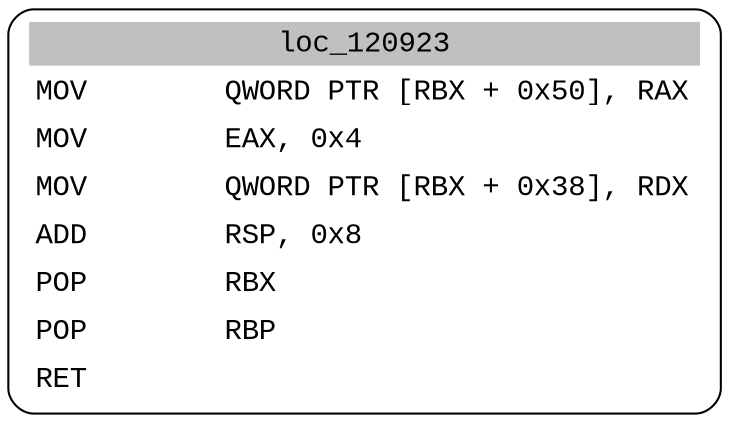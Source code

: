 digraph asm_graph {
1941 [
shape="Mrecord" fontname="Courier New"label =<<table border="0" cellborder="0" cellpadding="3"><tr><td align="center" colspan="2" bgcolor="grey">loc_120923</td></tr><tr><td align="left">MOV        QWORD PTR [RBX + 0x50], RAX</td></tr><tr><td align="left">MOV        EAX, 0x4</td></tr><tr><td align="left">MOV        QWORD PTR [RBX + 0x38], RDX</td></tr><tr><td align="left">ADD        RSP, 0x8</td></tr><tr><td align="left">POP        RBX</td></tr><tr><td align="left">POP        RBP</td></tr><tr><td align="left">RET        </td></tr></table>> ];
}